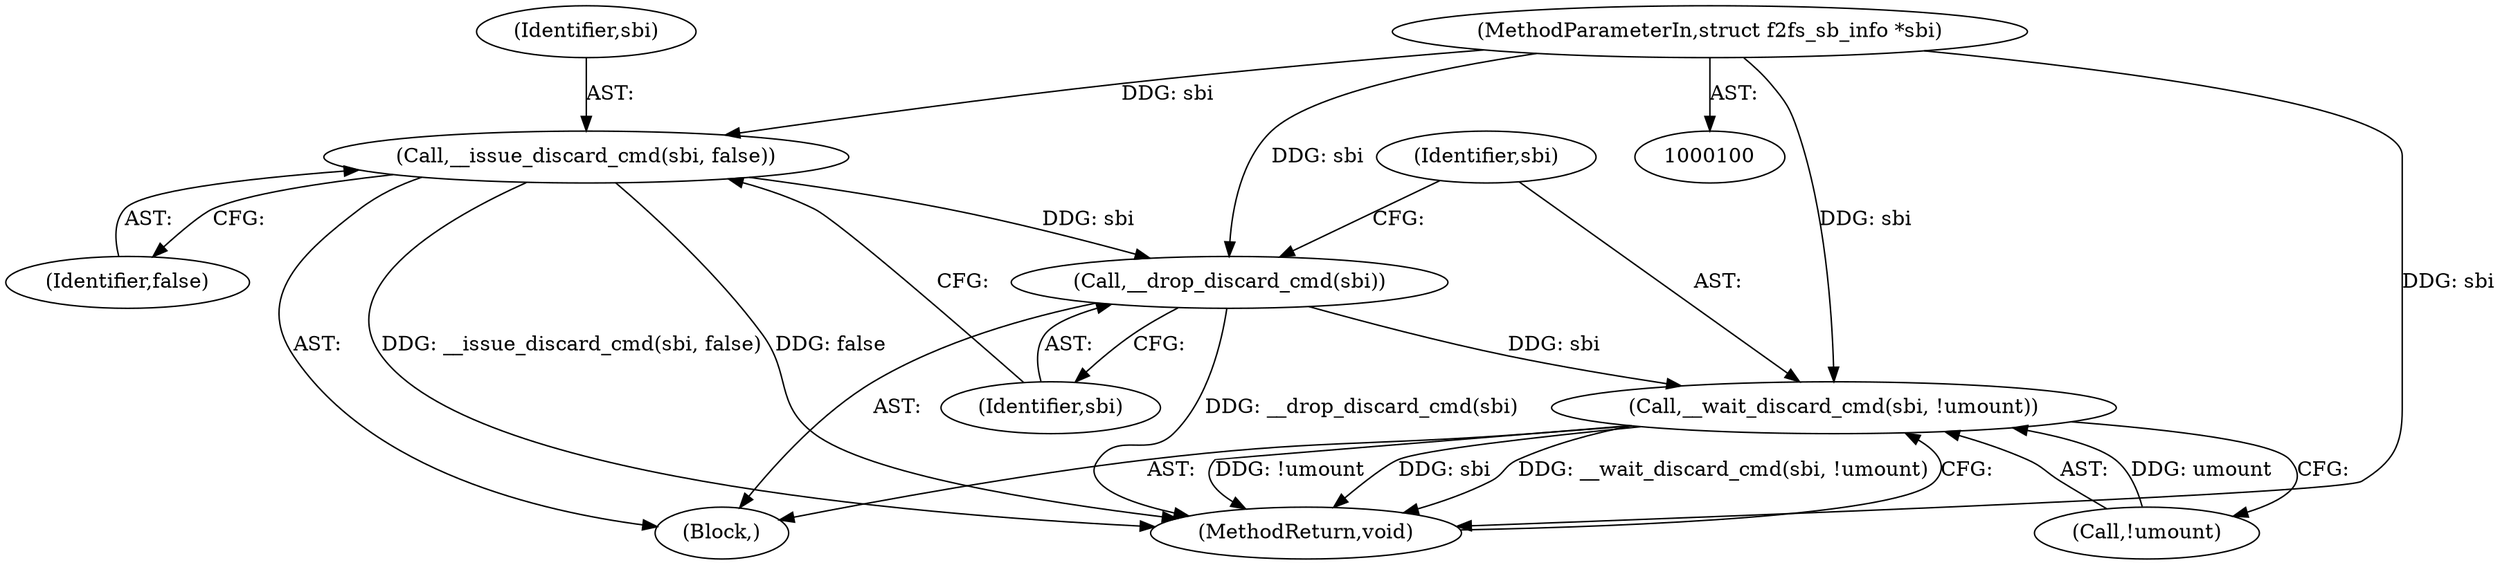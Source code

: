 digraph "0_linux_638164a2718f337ea224b747cf5977ef143166a4_0@pointer" {
"1000104" [label="(Call,__issue_discard_cmd(sbi, false))"];
"1000101" [label="(MethodParameterIn,struct f2fs_sb_info *sbi)"];
"1000107" [label="(Call,__drop_discard_cmd(sbi))"];
"1000109" [label="(Call,__wait_discard_cmd(sbi, !umount))"];
"1000109" [label="(Call,__wait_discard_cmd(sbi, !umount))"];
"1000113" [label="(MethodReturn,void)"];
"1000108" [label="(Identifier,sbi)"];
"1000110" [label="(Identifier,sbi)"];
"1000106" [label="(Identifier,false)"];
"1000103" [label="(Block,)"];
"1000105" [label="(Identifier,sbi)"];
"1000104" [label="(Call,__issue_discard_cmd(sbi, false))"];
"1000111" [label="(Call,!umount)"];
"1000101" [label="(MethodParameterIn,struct f2fs_sb_info *sbi)"];
"1000107" [label="(Call,__drop_discard_cmd(sbi))"];
"1000104" -> "1000103"  [label="AST: "];
"1000104" -> "1000106"  [label="CFG: "];
"1000105" -> "1000104"  [label="AST: "];
"1000106" -> "1000104"  [label="AST: "];
"1000108" -> "1000104"  [label="CFG: "];
"1000104" -> "1000113"  [label="DDG: __issue_discard_cmd(sbi, false)"];
"1000104" -> "1000113"  [label="DDG: false"];
"1000101" -> "1000104"  [label="DDG: sbi"];
"1000104" -> "1000107"  [label="DDG: sbi"];
"1000101" -> "1000100"  [label="AST: "];
"1000101" -> "1000113"  [label="DDG: sbi"];
"1000101" -> "1000107"  [label="DDG: sbi"];
"1000101" -> "1000109"  [label="DDG: sbi"];
"1000107" -> "1000103"  [label="AST: "];
"1000107" -> "1000108"  [label="CFG: "];
"1000108" -> "1000107"  [label="AST: "];
"1000110" -> "1000107"  [label="CFG: "];
"1000107" -> "1000113"  [label="DDG: __drop_discard_cmd(sbi)"];
"1000107" -> "1000109"  [label="DDG: sbi"];
"1000109" -> "1000103"  [label="AST: "];
"1000109" -> "1000111"  [label="CFG: "];
"1000110" -> "1000109"  [label="AST: "];
"1000111" -> "1000109"  [label="AST: "];
"1000113" -> "1000109"  [label="CFG: "];
"1000109" -> "1000113"  [label="DDG: !umount"];
"1000109" -> "1000113"  [label="DDG: sbi"];
"1000109" -> "1000113"  [label="DDG: __wait_discard_cmd(sbi, !umount)"];
"1000111" -> "1000109"  [label="DDG: umount"];
}
